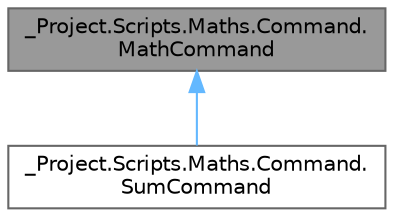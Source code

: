 digraph "_Project.Scripts.Maths.Command.MathCommand"
{
 // LATEX_PDF_SIZE
  bgcolor="transparent";
  edge [fontname=Helvetica,fontsize=10,labelfontname=Helvetica,labelfontsize=10];
  node [fontname=Helvetica,fontsize=10,shape=box,height=0.2,width=0.4];
  Node1 [id="Node000001",label="_Project.Scripts.Maths.Command.\lMathCommand",height=0.2,width=0.4,color="gray40", fillcolor="grey60", style="filled", fontcolor="black",tooltip="Базовый класс математической команды"];
  Node1 -> Node2 [id="edge1_Node000001_Node000002",dir="back",color="steelblue1",style="solid",tooltip=" "];
  Node2 [id="Node000002",label="_Project.Scripts.Maths.Command.\lSumCommand",height=0.2,width=0.4,color="gray40", fillcolor="white", style="filled",URL="$class___project_1_1_scripts_1_1_maths_1_1_command_1_1_sum_command.html",tooltip="Класс математической команды сложения"];
}
